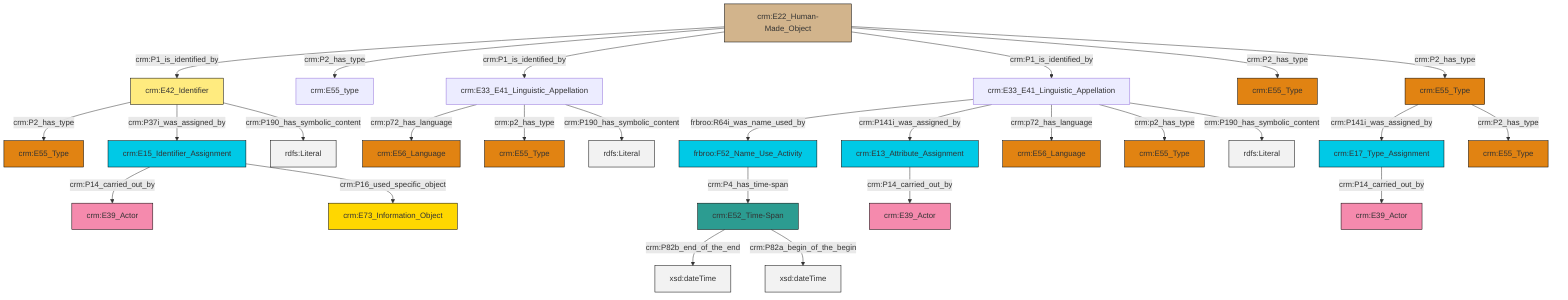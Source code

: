 graph TD
classDef Literal fill:#f2f2f2,stroke:#000000;
classDef CRM_Entity fill:#FFFFFF,stroke:#000000;
classDef Temporal_Entity fill:#00C9E6, stroke:#000000;
classDef Type fill:#E18312, stroke:#000000;
classDef Time-Span fill:#2C9C91, stroke:#000000;
classDef Appellation fill:#FFEB7F, stroke:#000000;
classDef Place fill:#008836, stroke:#000000;
classDef Persistent_Item fill:#B266B2, stroke:#000000;
classDef Conceptual_Object fill:#FFD700, stroke:#000000;
classDef Physical_Thing fill:#D2B48C, stroke:#000000;
classDef Actor fill:#f58aad, stroke:#000000;
classDef PC_Classes fill:#4ce600, stroke:#000000;
classDef Multi fill:#cccccc,stroke:#000000;

2["crm:E33_E41_Linguistic_Appellation"]:::Default -->|frbroo:R64i_was_name_used_by| 3["frbroo:F52_Name_Use_Activity"]:::Temporal_Entity
4["crm:E22_Human-Made_Object"]:::Physical_Thing -->|crm:P1_is_identified_by| 5["crm:E42_Identifier"]:::Appellation
6["crm:E15_Identifier_Assignment"]:::Temporal_Entity -->|crm:P14_carried_out_by| 7["crm:E39_Actor"]:::Actor
12["crm:E55_Type"]:::Type -->|crm:P141i_was_assigned_by| 13["crm:E17_Type_Assignment"]:::Temporal_Entity
12["crm:E55_Type"]:::Type -->|crm:P2_has_type| 19["crm:E55_Type"]:::Type
2["crm:E33_E41_Linguistic_Appellation"]:::Default -->|crm:P141i_was_assigned_by| 14["crm:E13_Attribute_Assignment"]:::Temporal_Entity
13["crm:E17_Type_Assignment"]:::Temporal_Entity -->|crm:P14_carried_out_by| 0["crm:E39_Actor"]:::Actor
4["crm:E22_Human-Made_Object"]:::Physical_Thing -->|crm:P2_has_type| 21["crm:E55_type"]:::Default
4["crm:E22_Human-Made_Object"]:::Physical_Thing -->|crm:P1_is_identified_by| 22["crm:E33_E41_Linguistic_Appellation"]:::Default
2["crm:E33_E41_Linguistic_Appellation"]:::Default -->|crm:p72_has_language| 23["crm:E56_Language"]:::Type
4["crm:E22_Human-Made_Object"]:::Physical_Thing -->|crm:P1_is_identified_by| 2["crm:E33_E41_Linguistic_Appellation"]:::Default
4["crm:E22_Human-Made_Object"]:::Physical_Thing -->|crm:P2_has_type| 17["crm:E55_Type"]:::Type
2["crm:E33_E41_Linguistic_Appellation"]:::Default -->|crm:p2_has_type| 29["crm:E55_Type"]:::Type
4["crm:E22_Human-Made_Object"]:::Physical_Thing -->|crm:P2_has_type| 12["crm:E55_Type"]:::Type
5["crm:E42_Identifier"]:::Appellation -->|crm:P2_has_type| 34["crm:E55_Type"]:::Type
22["crm:E33_E41_Linguistic_Appellation"]:::Default -->|crm:p72_has_language| 35["crm:E56_Language"]:::Type
22["crm:E33_E41_Linguistic_Appellation"]:::Default -->|crm:p2_has_type| 8["crm:E55_Type"]:::Type
22["crm:E33_E41_Linguistic_Appellation"]:::Default -->|crm:P190_has_symbolic_content| 40[rdfs:Literal]:::Literal
5["crm:E42_Identifier"]:::Appellation -->|crm:P37i_was_assigned_by| 6["crm:E15_Identifier_Assignment"]:::Temporal_Entity
6["crm:E15_Identifier_Assignment"]:::Temporal_Entity -->|crm:P16_used_specific_object| 38["crm:E73_Information_Object"]:::Conceptual_Object
3["frbroo:F52_Name_Use_Activity"]:::Temporal_Entity -->|crm:P4_has_time-span| 10["crm:E52_Time-Span"]:::Time-Span
2["crm:E33_E41_Linguistic_Appellation"]:::Default -->|crm:P190_has_symbolic_content| 44[rdfs:Literal]:::Literal
10["crm:E52_Time-Span"]:::Time-Span -->|crm:P82b_end_of_the_end| 46[xsd:dateTime]:::Literal
14["crm:E13_Attribute_Assignment"]:::Temporal_Entity -->|crm:P14_carried_out_by| 32["crm:E39_Actor"]:::Actor
5["crm:E42_Identifier"]:::Appellation -->|crm:P190_has_symbolic_content| 47[rdfs:Literal]:::Literal
10["crm:E52_Time-Span"]:::Time-Span -->|crm:P82a_begin_of_the_begin| 50[xsd:dateTime]:::Literal